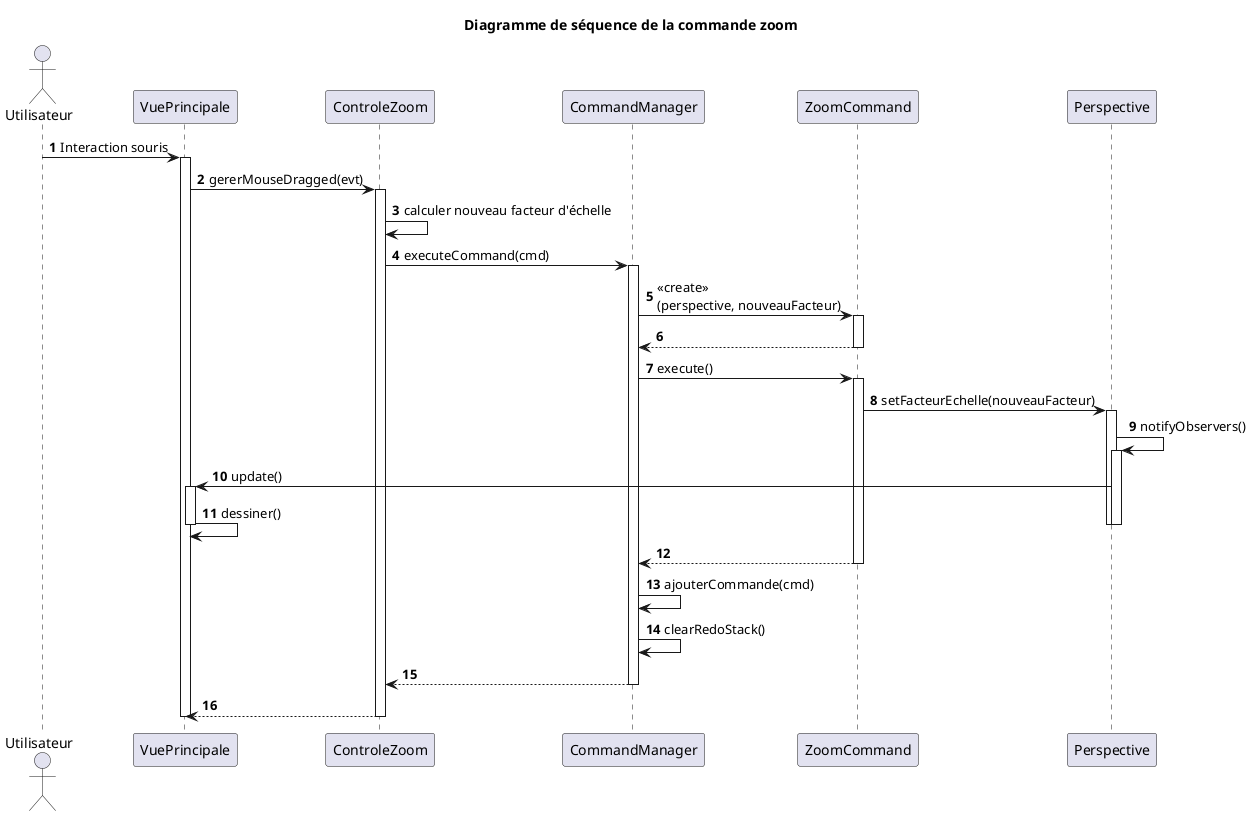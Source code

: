 @startuml
title Diagramme de séquence de la commande zoom
autonumber

actor Utilisateur
participant "VuePrincipale" as Vue
participant "ControleZoom" as Controle
participant "CommandManager" as CmdMgr
participant "ZoomCommand" as Cmd
participant "Perspective" as Model

Utilisateur -> Vue : Interaction souris
activate Vue
    Vue -> Controle : gererMouseDragged(evt)
    activate Controle
        Controle -> Controle : calculer nouveau facteur d'échelle
        Controle -> CmdMgr : executeCommand(cmd)
        activate CmdMgr
            CmdMgr -> Cmd : <<create>>\n(perspective, nouveauFacteur)
            activate Cmd
                Cmd --> CmdMgr
            deactivate Cmd

            CmdMgr -> Cmd : execute()
            activate Cmd
                Cmd -> Model : setFacteurEchelle(nouveauFacteur)
                activate Model
                    Model -> Model : notifyObservers()
                    activate Model
                        Model -> Vue : update()
                        activate Vue
                            Vue -> Vue : dessiner()
                        deactivate Vue
                    deactivate Model
                deactivate Model
                Cmd --> CmdMgr
            deactivate Cmd

            CmdMgr -> CmdMgr : ajouterCommande(cmd)
            CmdMgr -> CmdMgr : clearRedoStack()
            CmdMgr --> Controle
        deactivate CmdMgr
        Controle --> Vue
    deactivate Controle
deactivate Vue

@enduml